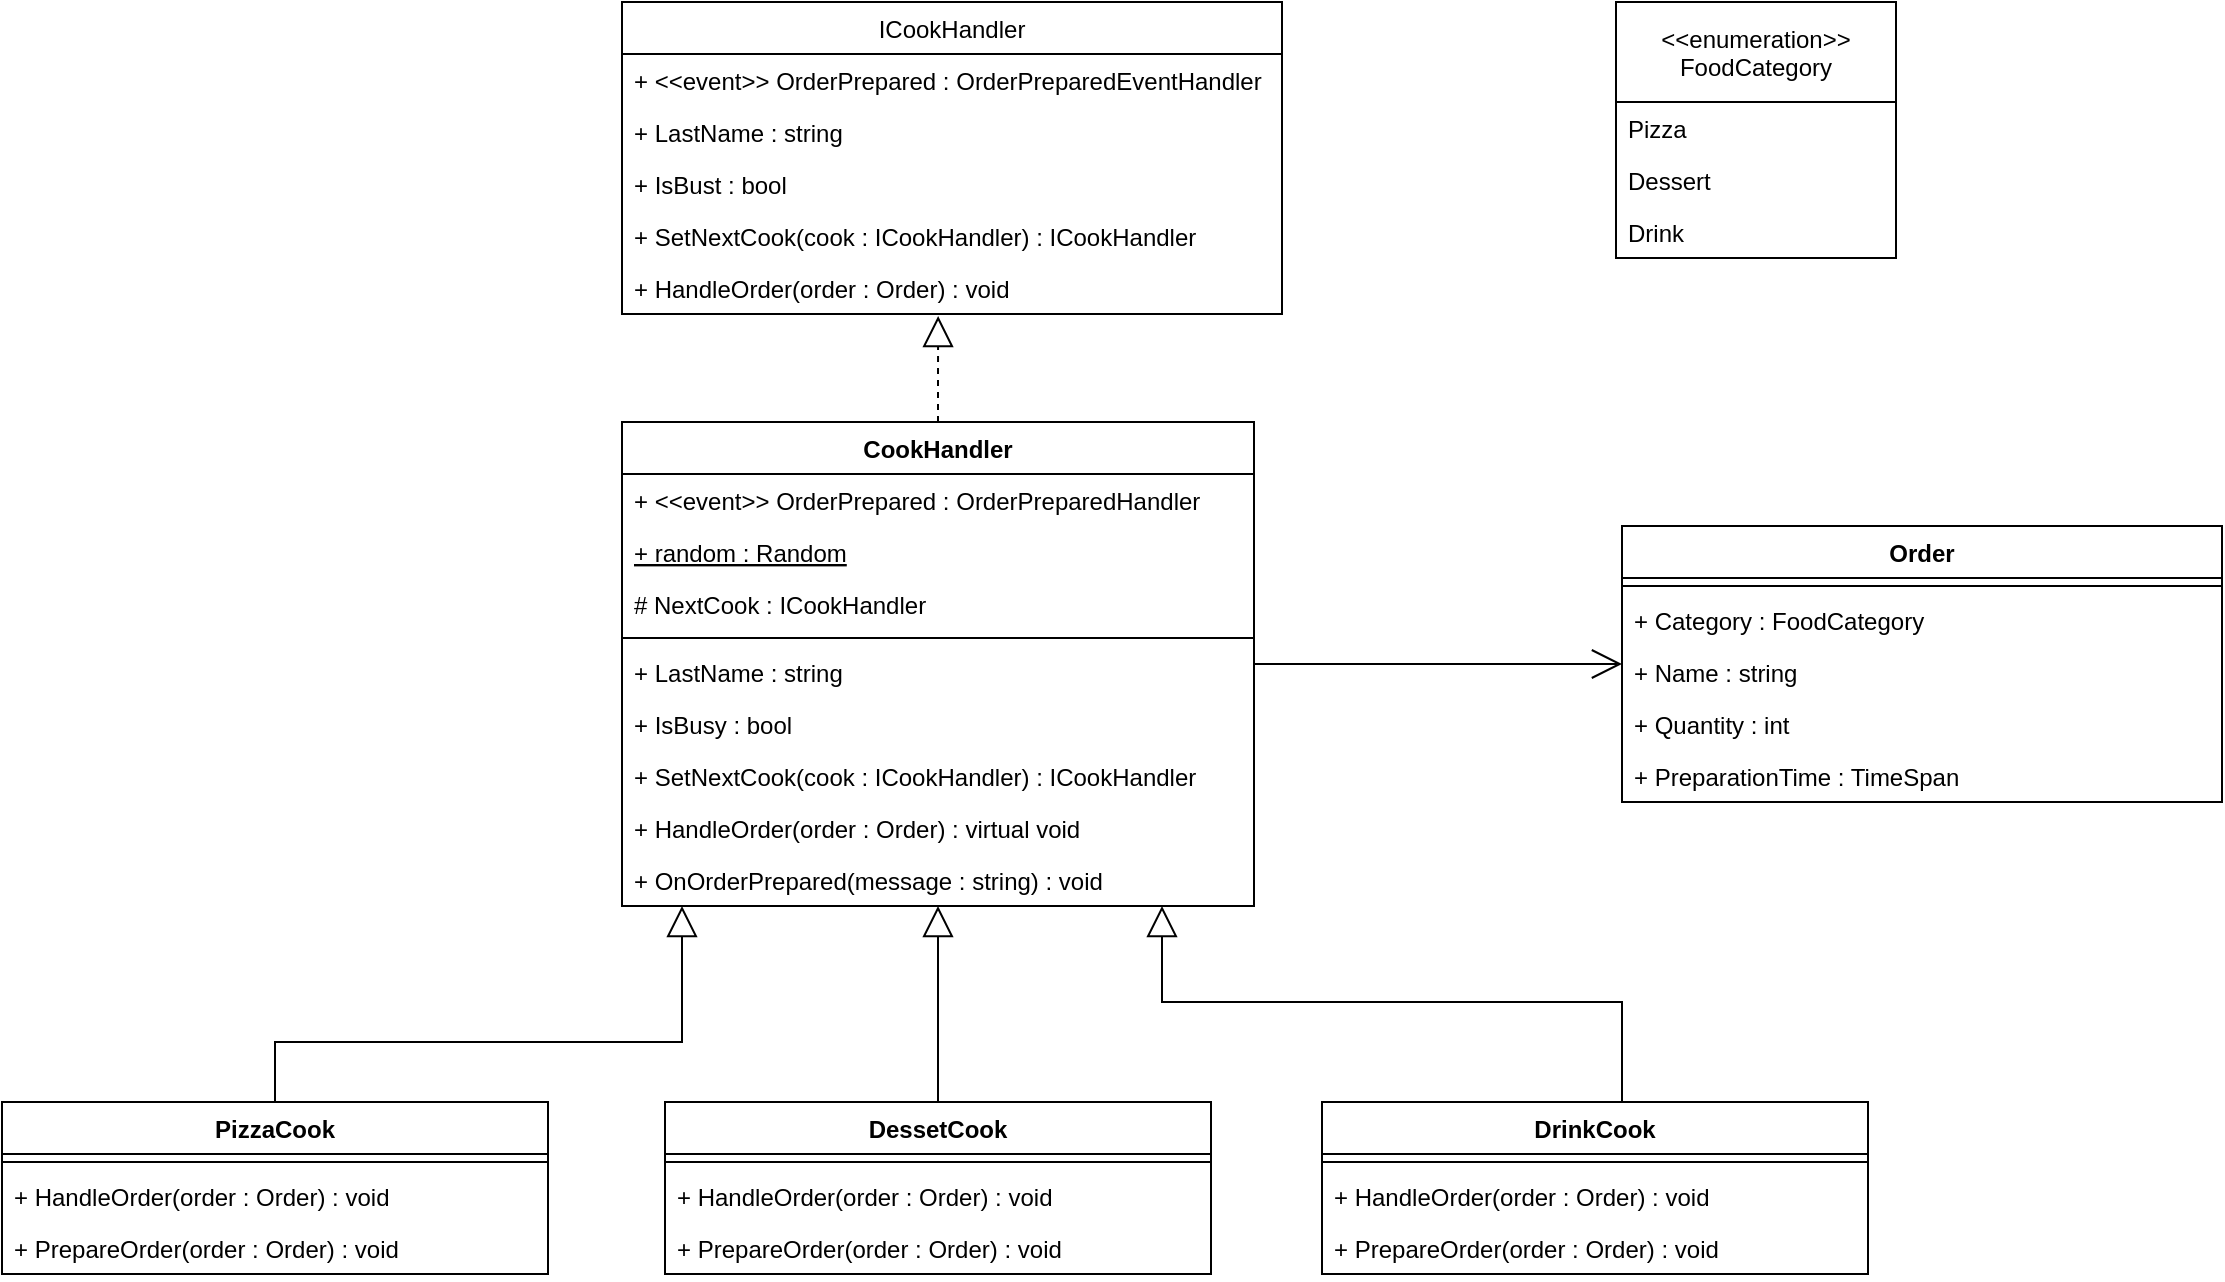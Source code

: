 <mxfile version="13.9.9" type="device"><diagram id="X_3TYfFJNUh98FqBlATB" name="Page-1"><mxGraphModel dx="1086" dy="966" grid="1" gridSize="10" guides="1" tooltips="1" connect="1" arrows="1" fold="1" page="1" pageScale="1" pageWidth="827" pageHeight="1169" math="0" shadow="0"><root><mxCell id="0"/><mxCell id="1" parent="0"/><mxCell id="RW2cSp0xDFuRdHcdEGAW-1" value="ICookHandler" style="swimlane;fontStyle=0;childLayout=stackLayout;horizontal=1;startSize=26;fillColor=none;horizontalStack=0;resizeParent=1;resizeParentMax=0;resizeLast=0;collapsible=1;marginBottom=0;" parent="1" vertex="1"><mxGeometry x="330" y="90" width="330" height="156" as="geometry"/></mxCell><mxCell id="RW2cSp0xDFuRdHcdEGAW-2" value="+ &lt;&lt;event&gt;&gt; OrderPrepared : OrderPreparedEventHandler" style="text;strokeColor=none;fillColor=none;align=left;verticalAlign=top;spacingLeft=4;spacingRight=4;overflow=hidden;rotatable=0;points=[[0,0.5],[1,0.5]];portConstraint=eastwest;" parent="RW2cSp0xDFuRdHcdEGAW-1" vertex="1"><mxGeometry y="26" width="330" height="26" as="geometry"/></mxCell><mxCell id="RW2cSp0xDFuRdHcdEGAW-3" value="+ LastName : string&#10;" style="text;strokeColor=none;fillColor=none;align=left;verticalAlign=top;spacingLeft=4;spacingRight=4;overflow=hidden;rotatable=0;points=[[0,0.5],[1,0.5]];portConstraint=eastwest;" parent="RW2cSp0xDFuRdHcdEGAW-1" vertex="1"><mxGeometry y="52" width="330" height="26" as="geometry"/></mxCell><mxCell id="RW2cSp0xDFuRdHcdEGAW-4" value="+ IsBust : bool" style="text;strokeColor=none;fillColor=none;align=left;verticalAlign=top;spacingLeft=4;spacingRight=4;overflow=hidden;rotatable=0;points=[[0,0.5],[1,0.5]];portConstraint=eastwest;" parent="RW2cSp0xDFuRdHcdEGAW-1" vertex="1"><mxGeometry y="78" width="330" height="26" as="geometry"/></mxCell><mxCell id="RW2cSp0xDFuRdHcdEGAW-25" value="+ SetNextCook(cook : ICookHandler) : ICookHandler" style="text;strokeColor=none;fillColor=none;align=left;verticalAlign=top;spacingLeft=4;spacingRight=4;overflow=hidden;rotatable=0;points=[[0,0.5],[1,0.5]];portConstraint=eastwest;" parent="RW2cSp0xDFuRdHcdEGAW-1" vertex="1"><mxGeometry y="104" width="330" height="26" as="geometry"/></mxCell><mxCell id="RW2cSp0xDFuRdHcdEGAW-26" value="+ HandleOrder(order : Order) : void" style="text;strokeColor=none;fillColor=none;align=left;verticalAlign=top;spacingLeft=4;spacingRight=4;overflow=hidden;rotatable=0;points=[[0,0.5],[1,0.5]];portConstraint=eastwest;" parent="RW2cSp0xDFuRdHcdEGAW-1" vertex="1"><mxGeometry y="130" width="330" height="26" as="geometry"/></mxCell><mxCell id="RW2cSp0xDFuRdHcdEGAW-57" style="edgeStyle=orthogonalEdgeStyle;rounded=0;orthogonalLoop=1;jettySize=auto;html=1;entryX=0.479;entryY=1.038;entryDx=0;entryDy=0;entryPerimeter=0;dashed=1;endArrow=block;endFill=0;endSize=13;" parent="1" source="RW2cSp0xDFuRdHcdEGAW-5" target="RW2cSp0xDFuRdHcdEGAW-26" edge="1"><mxGeometry relative="1" as="geometry"/></mxCell><mxCell id="RW2cSp0xDFuRdHcdEGAW-58" style="edgeStyle=orthogonalEdgeStyle;rounded=0;orthogonalLoop=1;jettySize=auto;html=1;endArrow=open;endFill=0;endSize=13;" parent="1" source="RW2cSp0xDFuRdHcdEGAW-5" target="RW2cSp0xDFuRdHcdEGAW-21" edge="1"><mxGeometry relative="1" as="geometry"/></mxCell><mxCell id="RW2cSp0xDFuRdHcdEGAW-5" value="CookHandler" style="swimlane;fontStyle=1;align=center;verticalAlign=top;childLayout=stackLayout;horizontal=1;startSize=26;horizontalStack=0;resizeParent=1;resizeParentMax=0;resizeLast=0;collapsible=1;marginBottom=0;" parent="1" vertex="1"><mxGeometry x="330" y="300" width="316" height="242" as="geometry"/></mxCell><mxCell id="RW2cSp0xDFuRdHcdEGAW-6" value="+ &lt;&lt;event&gt;&gt; OrderPrepared : OrderPreparedHandler" style="text;strokeColor=none;fillColor=none;align=left;verticalAlign=top;spacingLeft=4;spacingRight=4;overflow=hidden;rotatable=0;points=[[0,0.5],[1,0.5]];portConstraint=eastwest;" parent="RW2cSp0xDFuRdHcdEGAW-5" vertex="1"><mxGeometry y="26" width="316" height="26" as="geometry"/></mxCell><mxCell id="RW2cSp0xDFuRdHcdEGAW-30" value="+ random : Random" style="text;strokeColor=none;fillColor=none;align=left;verticalAlign=top;spacingLeft=4;spacingRight=4;overflow=hidden;rotatable=0;points=[[0,0.5],[1,0.5]];portConstraint=eastwest;fontStyle=4" parent="RW2cSp0xDFuRdHcdEGAW-5" vertex="1"><mxGeometry y="52" width="316" height="26" as="geometry"/></mxCell><mxCell id="RW2cSp0xDFuRdHcdEGAW-31" value="# NextCook : ICookHandler" style="text;strokeColor=none;fillColor=none;align=left;verticalAlign=top;spacingLeft=4;spacingRight=4;overflow=hidden;rotatable=0;points=[[0,0.5],[1,0.5]];portConstraint=eastwest;" parent="RW2cSp0xDFuRdHcdEGAW-5" vertex="1"><mxGeometry y="78" width="316" height="26" as="geometry"/></mxCell><mxCell id="RW2cSp0xDFuRdHcdEGAW-7" value="" style="line;strokeWidth=1;fillColor=none;align=left;verticalAlign=middle;spacingTop=-1;spacingLeft=3;spacingRight=3;rotatable=0;labelPosition=right;points=[];portConstraint=eastwest;" parent="RW2cSp0xDFuRdHcdEGAW-5" vertex="1"><mxGeometry y="104" width="316" height="8" as="geometry"/></mxCell><mxCell id="RW2cSp0xDFuRdHcdEGAW-28" value="+ LastName : string" style="text;strokeColor=none;fillColor=none;align=left;verticalAlign=top;spacingLeft=4;spacingRight=4;overflow=hidden;rotatable=0;points=[[0,0.5],[1,0.5]];portConstraint=eastwest;" parent="RW2cSp0xDFuRdHcdEGAW-5" vertex="1"><mxGeometry y="112" width="316" height="26" as="geometry"/></mxCell><mxCell id="RW2cSp0xDFuRdHcdEGAW-29" value="+ IsBusy : bool" style="text;strokeColor=none;fillColor=none;align=left;verticalAlign=top;spacingLeft=4;spacingRight=4;overflow=hidden;rotatable=0;points=[[0,0.5],[1,0.5]];portConstraint=eastwest;" parent="RW2cSp0xDFuRdHcdEGAW-5" vertex="1"><mxGeometry y="138" width="316" height="26" as="geometry"/></mxCell><mxCell id="RW2cSp0xDFuRdHcdEGAW-8" value="+ SetNextCook(cook : ICookHandler) : ICookHandler" style="text;strokeColor=none;fillColor=none;align=left;verticalAlign=top;spacingLeft=4;spacingRight=4;overflow=hidden;rotatable=0;points=[[0,0.5],[1,0.5]];portConstraint=eastwest;" parent="RW2cSp0xDFuRdHcdEGAW-5" vertex="1"><mxGeometry y="164" width="316" height="26" as="geometry"/></mxCell><mxCell id="RW2cSp0xDFuRdHcdEGAW-32" value="+ HandleOrder(order : Order) : virtual void" style="text;strokeColor=none;fillColor=none;align=left;verticalAlign=top;spacingLeft=4;spacingRight=4;overflow=hidden;rotatable=0;points=[[0,0.5],[1,0.5]];portConstraint=eastwest;" parent="RW2cSp0xDFuRdHcdEGAW-5" vertex="1"><mxGeometry y="190" width="316" height="26" as="geometry"/></mxCell><mxCell id="RW2cSp0xDFuRdHcdEGAW-33" value="+ OnOrderPrepared(message : string) : void" style="text;strokeColor=none;fillColor=none;align=left;verticalAlign=top;spacingLeft=4;spacingRight=4;overflow=hidden;rotatable=0;points=[[0,0.5],[1,0.5]];portConstraint=eastwest;" parent="RW2cSp0xDFuRdHcdEGAW-5" vertex="1"><mxGeometry y="216" width="316" height="26" as="geometry"/></mxCell><mxCell id="RW2cSp0xDFuRdHcdEGAW-53" style="edgeStyle=orthogonalEdgeStyle;rounded=0;orthogonalLoop=1;jettySize=auto;html=1;endArrow=block;endFill=0;endSize=13;" parent="1" source="RW2cSp0xDFuRdHcdEGAW-9" target="RW2cSp0xDFuRdHcdEGAW-5" edge="1"><mxGeometry relative="1" as="geometry"><Array as="points"><mxPoint x="157" y="610"/><mxPoint x="360" y="610"/></Array></mxGeometry></mxCell><mxCell id="RW2cSp0xDFuRdHcdEGAW-9" value="PizzaCook" style="swimlane;fontStyle=1;align=center;verticalAlign=top;childLayout=stackLayout;horizontal=1;startSize=26;horizontalStack=0;resizeParent=1;resizeParentMax=0;resizeLast=0;collapsible=1;marginBottom=0;" parent="1" vertex="1"><mxGeometry x="20" y="640" width="273" height="86" as="geometry"/></mxCell><mxCell id="RW2cSp0xDFuRdHcdEGAW-11" value="" style="line;strokeWidth=1;fillColor=none;align=left;verticalAlign=middle;spacingTop=-1;spacingLeft=3;spacingRight=3;rotatable=0;labelPosition=right;points=[];portConstraint=eastwest;" parent="RW2cSp0xDFuRdHcdEGAW-9" vertex="1"><mxGeometry y="26" width="273" height="8" as="geometry"/></mxCell><mxCell id="RW2cSp0xDFuRdHcdEGAW-12" value="+ HandleOrder(order : Order) : void" style="text;strokeColor=none;fillColor=none;align=left;verticalAlign=top;spacingLeft=4;spacingRight=4;overflow=hidden;rotatable=0;points=[[0,0.5],[1,0.5]];portConstraint=eastwest;" parent="RW2cSp0xDFuRdHcdEGAW-9" vertex="1"><mxGeometry y="34" width="273" height="26" as="geometry"/></mxCell><mxCell id="RW2cSp0xDFuRdHcdEGAW-40" value="+ PrepareOrder(order : Order) : void" style="text;strokeColor=none;fillColor=none;align=left;verticalAlign=top;spacingLeft=4;spacingRight=4;overflow=hidden;rotatable=0;points=[[0,0.5],[1,0.5]];portConstraint=eastwest;" parent="RW2cSp0xDFuRdHcdEGAW-9" vertex="1"><mxGeometry y="60" width="273" height="26" as="geometry"/></mxCell><mxCell id="RW2cSp0xDFuRdHcdEGAW-21" value="Order" style="swimlane;fontStyle=1;align=center;verticalAlign=top;childLayout=stackLayout;horizontal=1;startSize=26;horizontalStack=0;resizeParent=1;resizeParentMax=0;resizeLast=0;collapsible=1;marginBottom=0;" parent="1" vertex="1"><mxGeometry x="830" y="352" width="300" height="138" as="geometry"/></mxCell><mxCell id="RW2cSp0xDFuRdHcdEGAW-23" value="" style="line;strokeWidth=1;fillColor=none;align=left;verticalAlign=middle;spacingTop=-1;spacingLeft=3;spacingRight=3;rotatable=0;labelPosition=right;points=[];portConstraint=eastwest;" parent="RW2cSp0xDFuRdHcdEGAW-21" vertex="1"><mxGeometry y="26" width="300" height="8" as="geometry"/></mxCell><mxCell id="RW2cSp0xDFuRdHcdEGAW-22" value="+ Category : FoodCategory " style="text;strokeColor=none;fillColor=none;align=left;verticalAlign=top;spacingLeft=4;spacingRight=4;overflow=hidden;rotatable=0;points=[[0,0.5],[1,0.5]];portConstraint=eastwest;" parent="RW2cSp0xDFuRdHcdEGAW-21" vertex="1"><mxGeometry y="34" width="300" height="26" as="geometry"/></mxCell><mxCell id="RW2cSp0xDFuRdHcdEGAW-24" value="+ Name : string" style="text;strokeColor=none;fillColor=none;align=left;verticalAlign=top;spacingLeft=4;spacingRight=4;overflow=hidden;rotatable=0;points=[[0,0.5],[1,0.5]];portConstraint=eastwest;" parent="RW2cSp0xDFuRdHcdEGAW-21" vertex="1"><mxGeometry y="60" width="300" height="26" as="geometry"/></mxCell><mxCell id="RW2cSp0xDFuRdHcdEGAW-61" value="+ Quantity : int" style="text;strokeColor=none;fillColor=none;align=left;verticalAlign=top;spacingLeft=4;spacingRight=4;overflow=hidden;rotatable=0;points=[[0,0.5],[1,0.5]];portConstraint=eastwest;" parent="RW2cSp0xDFuRdHcdEGAW-21" vertex="1"><mxGeometry y="86" width="300" height="26" as="geometry"/></mxCell><mxCell id="RW2cSp0xDFuRdHcdEGAW-62" value="+ PreparationTime : TimeSpan" style="text;strokeColor=none;fillColor=none;align=left;verticalAlign=top;spacingLeft=4;spacingRight=4;overflow=hidden;rotatable=0;points=[[0,0.5],[1,0.5]];portConstraint=eastwest;" parent="RW2cSp0xDFuRdHcdEGAW-21" vertex="1"><mxGeometry y="112" width="300" height="26" as="geometry"/></mxCell><mxCell id="RW2cSp0xDFuRdHcdEGAW-54" style="edgeStyle=orthogonalEdgeStyle;rounded=0;orthogonalLoop=1;jettySize=auto;html=1;endArrow=block;endFill=0;endSize=13;" parent="1" source="RW2cSp0xDFuRdHcdEGAW-41" target="RW2cSp0xDFuRdHcdEGAW-5" edge="1"><mxGeometry relative="1" as="geometry"/></mxCell><mxCell id="RW2cSp0xDFuRdHcdEGAW-41" value="DessetCook" style="swimlane;fontStyle=1;align=center;verticalAlign=top;childLayout=stackLayout;horizontal=1;startSize=26;horizontalStack=0;resizeParent=1;resizeParentMax=0;resizeLast=0;collapsible=1;marginBottom=0;" parent="1" vertex="1"><mxGeometry x="351.5" y="640" width="273" height="86" as="geometry"/></mxCell><mxCell id="RW2cSp0xDFuRdHcdEGAW-42" value="" style="line;strokeWidth=1;fillColor=none;align=left;verticalAlign=middle;spacingTop=-1;spacingLeft=3;spacingRight=3;rotatable=0;labelPosition=right;points=[];portConstraint=eastwest;" parent="RW2cSp0xDFuRdHcdEGAW-41" vertex="1"><mxGeometry y="26" width="273" height="8" as="geometry"/></mxCell><mxCell id="RW2cSp0xDFuRdHcdEGAW-43" value="+ HandleOrder(order : Order) : void" style="text;strokeColor=none;fillColor=none;align=left;verticalAlign=top;spacingLeft=4;spacingRight=4;overflow=hidden;rotatable=0;points=[[0,0.5],[1,0.5]];portConstraint=eastwest;" parent="RW2cSp0xDFuRdHcdEGAW-41" vertex="1"><mxGeometry y="34" width="273" height="26" as="geometry"/></mxCell><mxCell id="RW2cSp0xDFuRdHcdEGAW-44" value="+ PrepareOrder(order : Order) : void" style="text;strokeColor=none;fillColor=none;align=left;verticalAlign=top;spacingLeft=4;spacingRight=4;overflow=hidden;rotatable=0;points=[[0,0.5],[1,0.5]];portConstraint=eastwest;" parent="RW2cSp0xDFuRdHcdEGAW-41" vertex="1"><mxGeometry y="60" width="273" height="26" as="geometry"/></mxCell><mxCell id="RW2cSp0xDFuRdHcdEGAW-55" style="edgeStyle=orthogonalEdgeStyle;rounded=0;orthogonalLoop=1;jettySize=auto;html=1;endArrow=block;endFill=0;endSize=13;" parent="1" source="RW2cSp0xDFuRdHcdEGAW-49" target="RW2cSp0xDFuRdHcdEGAW-5" edge="1"><mxGeometry relative="1" as="geometry"><Array as="points"><mxPoint x="830" y="590"/><mxPoint x="600" y="590"/></Array></mxGeometry></mxCell><mxCell id="RW2cSp0xDFuRdHcdEGAW-49" value="DrinkCook" style="swimlane;fontStyle=1;align=center;verticalAlign=top;childLayout=stackLayout;horizontal=1;startSize=26;horizontalStack=0;resizeParent=1;resizeParentMax=0;resizeLast=0;collapsible=1;marginBottom=0;" parent="1" vertex="1"><mxGeometry x="680" y="640" width="273" height="86" as="geometry"/></mxCell><mxCell id="RW2cSp0xDFuRdHcdEGAW-50" value="" style="line;strokeWidth=1;fillColor=none;align=left;verticalAlign=middle;spacingTop=-1;spacingLeft=3;spacingRight=3;rotatable=0;labelPosition=right;points=[];portConstraint=eastwest;" parent="RW2cSp0xDFuRdHcdEGAW-49" vertex="1"><mxGeometry y="26" width="273" height="8" as="geometry"/></mxCell><mxCell id="RW2cSp0xDFuRdHcdEGAW-51" value="+ HandleOrder(order : Order) : void" style="text;strokeColor=none;fillColor=none;align=left;verticalAlign=top;spacingLeft=4;spacingRight=4;overflow=hidden;rotatable=0;points=[[0,0.5],[1,0.5]];portConstraint=eastwest;" parent="RW2cSp0xDFuRdHcdEGAW-49" vertex="1"><mxGeometry y="34" width="273" height="26" as="geometry"/></mxCell><mxCell id="RW2cSp0xDFuRdHcdEGAW-52" value="+ PrepareOrder(order : Order) : void" style="text;strokeColor=none;fillColor=none;align=left;verticalAlign=top;spacingLeft=4;spacingRight=4;overflow=hidden;rotatable=0;points=[[0,0.5],[1,0.5]];portConstraint=eastwest;" parent="RW2cSp0xDFuRdHcdEGAW-49" vertex="1"><mxGeometry y="60" width="273" height="26" as="geometry"/></mxCell><mxCell id="RW2cSp0xDFuRdHcdEGAW-63" value="&lt;&lt;enumeration&gt;&gt;&#10;FoodCategory" style="swimlane;fontStyle=0;childLayout=stackLayout;horizontal=1;startSize=50;fillColor=none;horizontalStack=0;resizeParent=1;resizeParentMax=0;resizeLast=0;collapsible=1;marginBottom=0;" parent="1" vertex="1"><mxGeometry x="827" y="90" width="140" height="128" as="geometry"/></mxCell><mxCell id="RW2cSp0xDFuRdHcdEGAW-64" value="Pizza" style="text;strokeColor=none;fillColor=none;align=left;verticalAlign=top;spacingLeft=4;spacingRight=4;overflow=hidden;rotatable=0;points=[[0,0.5],[1,0.5]];portConstraint=eastwest;" parent="RW2cSp0xDFuRdHcdEGAW-63" vertex="1"><mxGeometry y="50" width="140" height="26" as="geometry"/></mxCell><mxCell id="RW2cSp0xDFuRdHcdEGAW-65" value="Dessert" style="text;strokeColor=none;fillColor=none;align=left;verticalAlign=top;spacingLeft=4;spacingRight=4;overflow=hidden;rotatable=0;points=[[0,0.5],[1,0.5]];portConstraint=eastwest;" parent="RW2cSp0xDFuRdHcdEGAW-63" vertex="1"><mxGeometry y="76" width="140" height="26" as="geometry"/></mxCell><mxCell id="RW2cSp0xDFuRdHcdEGAW-66" value="Drink" style="text;strokeColor=none;fillColor=none;align=left;verticalAlign=top;spacingLeft=4;spacingRight=4;overflow=hidden;rotatable=0;points=[[0,0.5],[1,0.5]];portConstraint=eastwest;" parent="RW2cSp0xDFuRdHcdEGAW-63" vertex="1"><mxGeometry y="102" width="140" height="26" as="geometry"/></mxCell></root></mxGraphModel></diagram></mxfile>